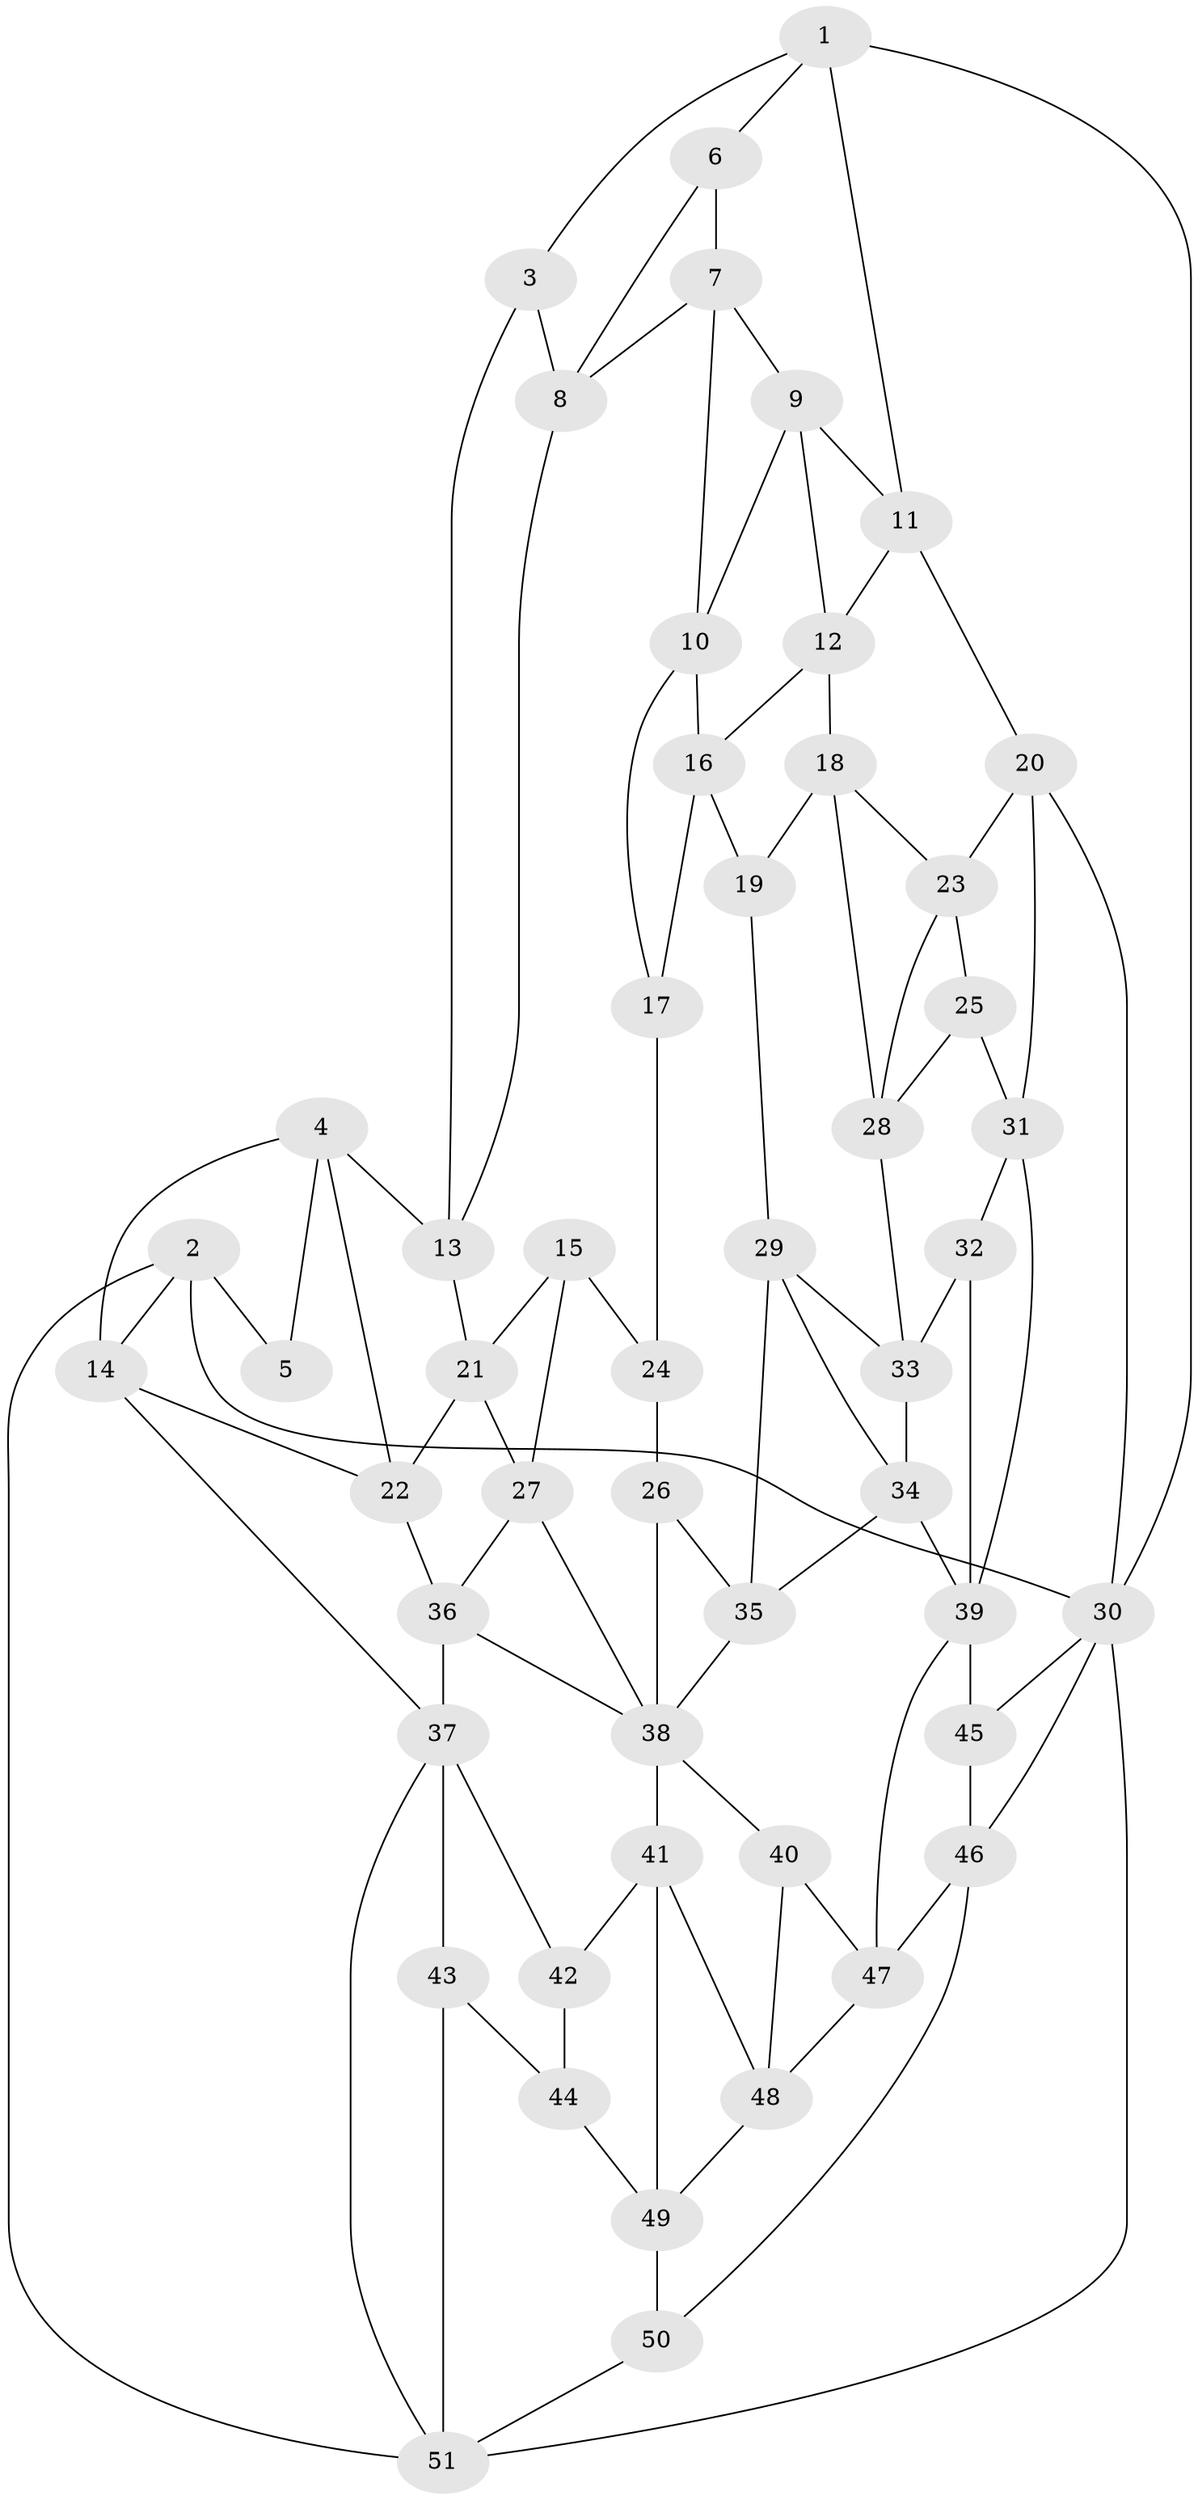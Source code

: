 // original degree distribution, {3: 0.019801980198019802, 4: 0.2376237623762376, 5: 0.5346534653465347, 6: 0.2079207920792079}
// Generated by graph-tools (version 1.1) at 2025/27/03/09/25 03:27:06]
// undirected, 51 vertices, 97 edges
graph export_dot {
graph [start="1"]
  node [color=gray90,style=filled];
  1;
  2;
  3;
  4;
  5;
  6;
  7;
  8;
  9;
  10;
  11;
  12;
  13;
  14;
  15;
  16;
  17;
  18;
  19;
  20;
  21;
  22;
  23;
  24;
  25;
  26;
  27;
  28;
  29;
  30;
  31;
  32;
  33;
  34;
  35;
  36;
  37;
  38;
  39;
  40;
  41;
  42;
  43;
  44;
  45;
  46;
  47;
  48;
  49;
  50;
  51;
  1 -- 3 [weight=1.0];
  1 -- 6 [weight=1.0];
  1 -- 11 [weight=1.0];
  1 -- 30 [weight=1.0];
  2 -- 5 [weight=2.0];
  2 -- 14 [weight=1.0];
  2 -- 30 [weight=1.0];
  2 -- 51 [weight=1.0];
  3 -- 8 [weight=1.0];
  3 -- 13 [weight=1.0];
  4 -- 5 [weight=1.0];
  4 -- 13 [weight=1.0];
  4 -- 14 [weight=1.0];
  4 -- 22 [weight=1.0];
  6 -- 7 [weight=1.0];
  6 -- 8 [weight=1.0];
  7 -- 8 [weight=1.0];
  7 -- 9 [weight=1.0];
  7 -- 10 [weight=1.0];
  8 -- 13 [weight=1.0];
  9 -- 10 [weight=1.0];
  9 -- 11 [weight=1.0];
  9 -- 12 [weight=1.0];
  10 -- 16 [weight=1.0];
  10 -- 17 [weight=1.0];
  11 -- 12 [weight=1.0];
  11 -- 20 [weight=1.0];
  12 -- 16 [weight=1.0];
  12 -- 18 [weight=1.0];
  13 -- 21 [weight=1.0];
  14 -- 22 [weight=1.0];
  14 -- 37 [weight=1.0];
  15 -- 21 [weight=1.0];
  15 -- 24 [weight=1.0];
  15 -- 27 [weight=1.0];
  16 -- 17 [weight=1.0];
  16 -- 19 [weight=1.0];
  17 -- 24 [weight=2.0];
  18 -- 19 [weight=1.0];
  18 -- 23 [weight=1.0];
  18 -- 28 [weight=1.0];
  19 -- 29 [weight=1.0];
  20 -- 23 [weight=1.0];
  20 -- 30 [weight=1.0];
  20 -- 31 [weight=1.0];
  21 -- 22 [weight=1.0];
  21 -- 27 [weight=1.0];
  22 -- 36 [weight=1.0];
  23 -- 25 [weight=1.0];
  23 -- 28 [weight=1.0];
  24 -- 26 [weight=1.0];
  25 -- 28 [weight=1.0];
  25 -- 31 [weight=1.0];
  26 -- 35 [weight=1.0];
  26 -- 38 [weight=1.0];
  27 -- 36 [weight=1.0];
  27 -- 38 [weight=1.0];
  28 -- 33 [weight=1.0];
  29 -- 33 [weight=1.0];
  29 -- 34 [weight=1.0];
  29 -- 35 [weight=1.0];
  30 -- 45 [weight=1.0];
  30 -- 46 [weight=1.0];
  30 -- 51 [weight=1.0];
  31 -- 32 [weight=1.0];
  31 -- 39 [weight=1.0];
  32 -- 33 [weight=1.0];
  32 -- 39 [weight=1.0];
  33 -- 34 [weight=1.0];
  34 -- 35 [weight=1.0];
  34 -- 39 [weight=1.0];
  35 -- 38 [weight=1.0];
  36 -- 37 [weight=2.0];
  36 -- 38 [weight=1.0];
  37 -- 42 [weight=1.0];
  37 -- 43 [weight=1.0];
  37 -- 51 [weight=1.0];
  38 -- 40 [weight=1.0];
  38 -- 41 [weight=1.0];
  39 -- 45 [weight=2.0];
  39 -- 47 [weight=1.0];
  40 -- 47 [weight=1.0];
  40 -- 48 [weight=1.0];
  41 -- 42 [weight=1.0];
  41 -- 48 [weight=1.0];
  41 -- 49 [weight=1.0];
  42 -- 44 [weight=2.0];
  43 -- 44 [weight=1.0];
  43 -- 51 [weight=2.0];
  44 -- 49 [weight=1.0];
  45 -- 46 [weight=1.0];
  46 -- 47 [weight=1.0];
  46 -- 50 [weight=1.0];
  47 -- 48 [weight=1.0];
  48 -- 49 [weight=1.0];
  49 -- 50 [weight=1.0];
  50 -- 51 [weight=1.0];
}
